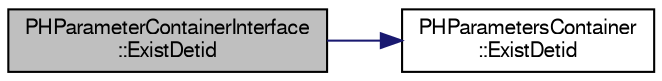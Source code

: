 digraph "PHParameterContainerInterface::ExistDetid"
{
  bgcolor="transparent";
  edge [fontname="FreeSans",fontsize="10",labelfontname="FreeSans",labelfontsize="10"];
  node [fontname="FreeSans",fontsize="10",shape=record];
  rankdir="LR";
  Node1 [label="PHParameterContainerInterface\l::ExistDetid",height=0.2,width=0.4,color="black", fillcolor="grey75", style="filled" fontcolor="black"];
  Node1 -> Node2 [color="midnightblue",fontsize="10",style="solid",fontname="FreeSans"];
  Node2 [label="PHParametersContainer\l::ExistDetid",height=0.2,width=0.4,color="black",URL="$d7/d6b/classPHParametersContainer.html#a343d693c8a26dc55b56add0bd58cff6e"];
}
